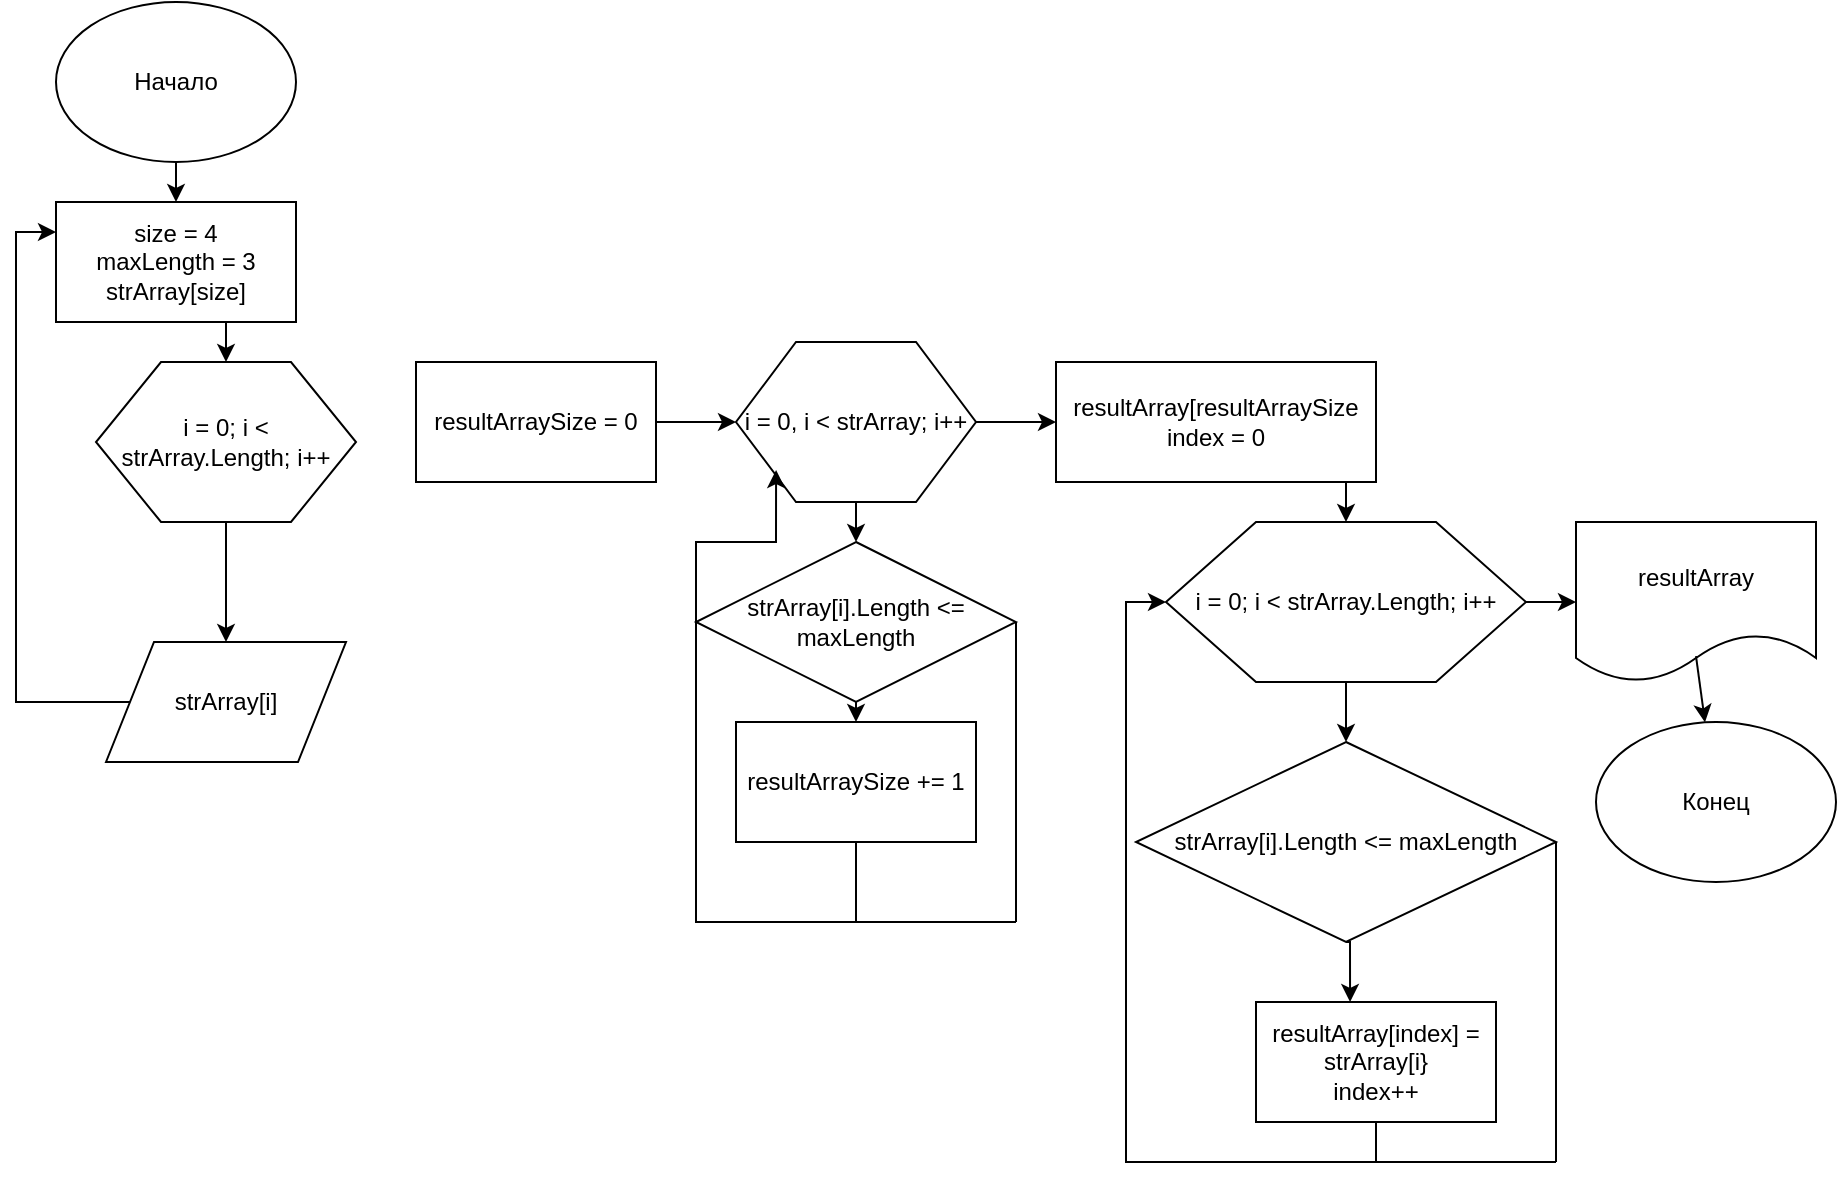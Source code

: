 <mxfile version="12.2.4"><diagram id="UHn_3VevwyKVK8DR6eS_"><mxGraphModel dx="2017" dy="600" grid="1" gridSize="10" guides="1" tooltips="1" connect="1" arrows="1" fold="1" page="1" pageScale="1" pageWidth="827" pageHeight="1169" math="0" shadow="0"><root><mxCell id="0"/><mxCell id="1" parent="0"/><mxCell id="7" style="edgeStyle=orthogonalEdgeStyle;rounded=0;orthogonalLoop=1;jettySize=auto;html=1;exitX=0.5;exitY=1;exitDx=0;exitDy=0;entryX=0.5;entryY=0;entryDx=0;entryDy=0;" edge="1" parent="1" source="2" target="3"><mxGeometry relative="1" as="geometry"/></mxCell><mxCell id="2" value="Начало" style="ellipse;whiteSpace=wrap;html=1;" vertex="1" parent="1"><mxGeometry x="20" y="20" width="120" height="80" as="geometry"/></mxCell><mxCell id="8" style="edgeStyle=orthogonalEdgeStyle;rounded=0;orthogonalLoop=1;jettySize=auto;html=1;exitX=0.5;exitY=1;exitDx=0;exitDy=0;entryX=0.5;entryY=0;entryDx=0;entryDy=0;" edge="1" parent="1" source="3" target="4"><mxGeometry relative="1" as="geometry"/></mxCell><mxCell id="3" value="size = 4&lt;br&gt;maxLength = 3&lt;br&gt;strArray[size]" style="rounded=0;whiteSpace=wrap;html=1;" vertex="1" parent="1"><mxGeometry x="20" y="120" width="120" height="60" as="geometry"/></mxCell><mxCell id="9" style="edgeStyle=orthogonalEdgeStyle;rounded=0;orthogonalLoop=1;jettySize=auto;html=1;exitX=0.5;exitY=1;exitDx=0;exitDy=0;entryX=0.5;entryY=0;entryDx=0;entryDy=0;" edge="1" parent="1" source="4" target="5"><mxGeometry relative="1" as="geometry"/></mxCell><mxCell id="4" value="i = 0; i &amp;lt; strArray.Length; i++" style="shape=hexagon;perimeter=hexagonPerimeter2;whiteSpace=wrap;html=1;" vertex="1" parent="1"><mxGeometry x="40" y="200" width="130" height="80" as="geometry"/></mxCell><mxCell id="10" style="edgeStyle=orthogonalEdgeStyle;rounded=0;orthogonalLoop=1;jettySize=auto;html=1;exitX=0;exitY=0.5;exitDx=0;exitDy=0;entryX=0;entryY=0.25;entryDx=0;entryDy=0;" edge="1" parent="1" source="5" target="3"><mxGeometry relative="1" as="geometry"><Array as="points"><mxPoint y="370"/><mxPoint y="135"/></Array></mxGeometry></mxCell><mxCell id="5" value="strArray[i]" style="shape=parallelogram;perimeter=parallelogramPerimeter;whiteSpace=wrap;html=1;" vertex="1" parent="1"><mxGeometry x="45" y="340" width="120" height="60" as="geometry"/></mxCell><mxCell id="14" style="edgeStyle=orthogonalEdgeStyle;rounded=0;orthogonalLoop=1;jettySize=auto;html=1;exitX=1;exitY=0.5;exitDx=0;exitDy=0;entryX=0;entryY=0.5;entryDx=0;entryDy=0;" edge="1" parent="1" source="6" target="11"><mxGeometry relative="1" as="geometry"/></mxCell><mxCell id="6" value="resultArraySize = 0" style="rounded=0;whiteSpace=wrap;html=1;" vertex="1" parent="1"><mxGeometry x="200" y="200" width="120" height="60" as="geometry"/></mxCell><mxCell id="13" style="edgeStyle=orthogonalEdgeStyle;rounded=0;orthogonalLoop=1;jettySize=auto;html=1;exitX=1;exitY=0.5;exitDx=0;exitDy=0;entryX=0;entryY=0.5;entryDx=0;entryDy=0;" edge="1" parent="1" source="11" target="12"><mxGeometry relative="1" as="geometry"/></mxCell><mxCell id="18" style="edgeStyle=orthogonalEdgeStyle;rounded=0;orthogonalLoop=1;jettySize=auto;html=1;exitX=0.5;exitY=1;exitDx=0;exitDy=0;entryX=0.5;entryY=0;entryDx=0;entryDy=0;" edge="1" parent="1" source="11" target="15"><mxGeometry relative="1" as="geometry"/></mxCell><mxCell id="11" value="i = 0, i &amp;lt; strArray; i++" style="shape=hexagon;perimeter=hexagonPerimeter2;whiteSpace=wrap;html=1;" vertex="1" parent="1"><mxGeometry x="360" y="190" width="120" height="80" as="geometry"/></mxCell><mxCell id="25" style="edgeStyle=orthogonalEdgeStyle;rounded=0;orthogonalLoop=1;jettySize=auto;html=1;exitX=0.75;exitY=1;exitDx=0;exitDy=0;entryX=0.5;entryY=0;entryDx=0;entryDy=0;" edge="1" parent="1" source="12" target="24"><mxGeometry relative="1" as="geometry"/></mxCell><mxCell id="12" value="resultArray[resultArraySize&lt;br&gt;index = 0" style="rounded=0;whiteSpace=wrap;html=1;" vertex="1" parent="1"><mxGeometry x="520" y="200" width="160" height="60" as="geometry"/></mxCell><mxCell id="17" style="edgeStyle=orthogonalEdgeStyle;rounded=0;orthogonalLoop=1;jettySize=auto;html=1;exitX=0.5;exitY=1;exitDx=0;exitDy=0;entryX=0.5;entryY=0;entryDx=0;entryDy=0;" edge="1" parent="1" source="15" target="16"><mxGeometry relative="1" as="geometry"/></mxCell><mxCell id="15" value="strArray[i].Length &amp;lt;= maxLength" style="rhombus;whiteSpace=wrap;html=1;" vertex="1" parent="1"><mxGeometry x="340" y="290" width="160" height="80" as="geometry"/></mxCell><mxCell id="19" style="edgeStyle=orthogonalEdgeStyle;rounded=0;orthogonalLoop=1;jettySize=auto;html=1;exitX=0.5;exitY=1;exitDx=0;exitDy=0;entryX=0.167;entryY=0.8;entryDx=0;entryDy=0;entryPerimeter=0;" edge="1" parent="1" source="16" target="11"><mxGeometry relative="1" as="geometry"><Array as="points"><mxPoint x="420" y="480"/><mxPoint x="340" y="480"/><mxPoint x="340" y="290"/><mxPoint x="380" y="290"/></Array></mxGeometry></mxCell><mxCell id="16" value="resultArraySize += 1" style="rounded=0;whiteSpace=wrap;html=1;" vertex="1" parent="1"><mxGeometry x="360" y="380" width="120" height="60" as="geometry"/></mxCell><mxCell id="22" value="" style="endArrow=none;html=1;" edge="1" parent="1"><mxGeometry width="50" height="50" relative="1" as="geometry"><mxPoint x="420" y="480" as="sourcePoint"/><mxPoint x="500" y="480" as="targetPoint"/></mxGeometry></mxCell><mxCell id="23" value="" style="endArrow=none;html=1;entryX=1;entryY=0.5;entryDx=0;entryDy=0;" edge="1" parent="1" target="15"><mxGeometry width="50" height="50" relative="1" as="geometry"><mxPoint x="500" y="480" as="sourcePoint"/><mxPoint x="40" y="510" as="targetPoint"/></mxGeometry></mxCell><mxCell id="28" style="edgeStyle=orthogonalEdgeStyle;rounded=0;orthogonalLoop=1;jettySize=auto;html=1;exitX=0.5;exitY=1;exitDx=0;exitDy=0;entryX=0.5;entryY=0;entryDx=0;entryDy=0;" edge="1" parent="1" source="24" target="26"><mxGeometry relative="1" as="geometry"/></mxCell><mxCell id="35" style="edgeStyle=orthogonalEdgeStyle;rounded=0;orthogonalLoop=1;jettySize=auto;html=1;exitX=1;exitY=0.5;exitDx=0;exitDy=0;entryX=0;entryY=0.5;entryDx=0;entryDy=0;" edge="1" parent="1" source="24" target="33"><mxGeometry relative="1" as="geometry"/></mxCell><mxCell id="24" value="i = 0; i &amp;lt; strArray.Length; i++" style="shape=hexagon;perimeter=hexagonPerimeter2;whiteSpace=wrap;html=1;" vertex="1" parent="1"><mxGeometry x="575" y="280" width="180" height="80" as="geometry"/></mxCell><mxCell id="29" style="edgeStyle=orthogonalEdgeStyle;rounded=0;orthogonalLoop=1;jettySize=auto;html=1;exitX=0.5;exitY=1;exitDx=0;exitDy=0;entryX=0.392;entryY=0;entryDx=0;entryDy=0;entryPerimeter=0;" edge="1" parent="1" source="26" target="27"><mxGeometry relative="1" as="geometry"/></mxCell><mxCell id="26" value="strArray[i].Length &amp;lt;= maxLength" style="rhombus;whiteSpace=wrap;html=1;" vertex="1" parent="1"><mxGeometry x="560" y="390" width="210" height="100" as="geometry"/></mxCell><mxCell id="30" style="edgeStyle=orthogonalEdgeStyle;rounded=0;orthogonalLoop=1;jettySize=auto;html=1;exitX=0.5;exitY=1;exitDx=0;exitDy=0;entryX=0;entryY=0.5;entryDx=0;entryDy=0;" edge="1" parent="1" source="27" target="24"><mxGeometry relative="1" as="geometry"/></mxCell><mxCell id="27" value="resultArray[index] = strArray[i}&lt;br&gt;index++" style="rounded=0;whiteSpace=wrap;html=1;" vertex="1" parent="1"><mxGeometry x="620" y="520" width="120" height="60" as="geometry"/></mxCell><mxCell id="31" value="" style="endArrow=none;html=1;entryX=1;entryY=0.5;entryDx=0;entryDy=0;" edge="1" parent="1" target="26"><mxGeometry width="50" height="50" relative="1" as="geometry"><mxPoint x="770" y="600" as="sourcePoint"/><mxPoint x="300" y="630" as="targetPoint"/></mxGeometry></mxCell><mxCell id="32" value="" style="endArrow=none;html=1;" edge="1" parent="1"><mxGeometry width="50" height="50" relative="1" as="geometry"><mxPoint x="680" y="600" as="sourcePoint"/><mxPoint x="770" y="600" as="targetPoint"/></mxGeometry></mxCell><mxCell id="33" value="resultArray" style="shape=document;whiteSpace=wrap;html=1;boundedLbl=1;" vertex="1" parent="1"><mxGeometry x="780" y="280" width="120" height="80" as="geometry"/></mxCell><mxCell id="34" value="Конец" style="ellipse;whiteSpace=wrap;html=1;" vertex="1" parent="1"><mxGeometry x="790" y="380" width="120" height="80" as="geometry"/></mxCell><mxCell id="36" value="" style="endArrow=classic;html=1;exitX=0.5;exitY=0.838;exitDx=0;exitDy=0;exitPerimeter=0;" edge="1" parent="1" source="33" target="34"><mxGeometry width="50" height="50" relative="1" as="geometry"><mxPoint x="240" y="680" as="sourcePoint"/><mxPoint x="290" y="630" as="targetPoint"/></mxGeometry></mxCell></root></mxGraphModel></diagram></mxfile>